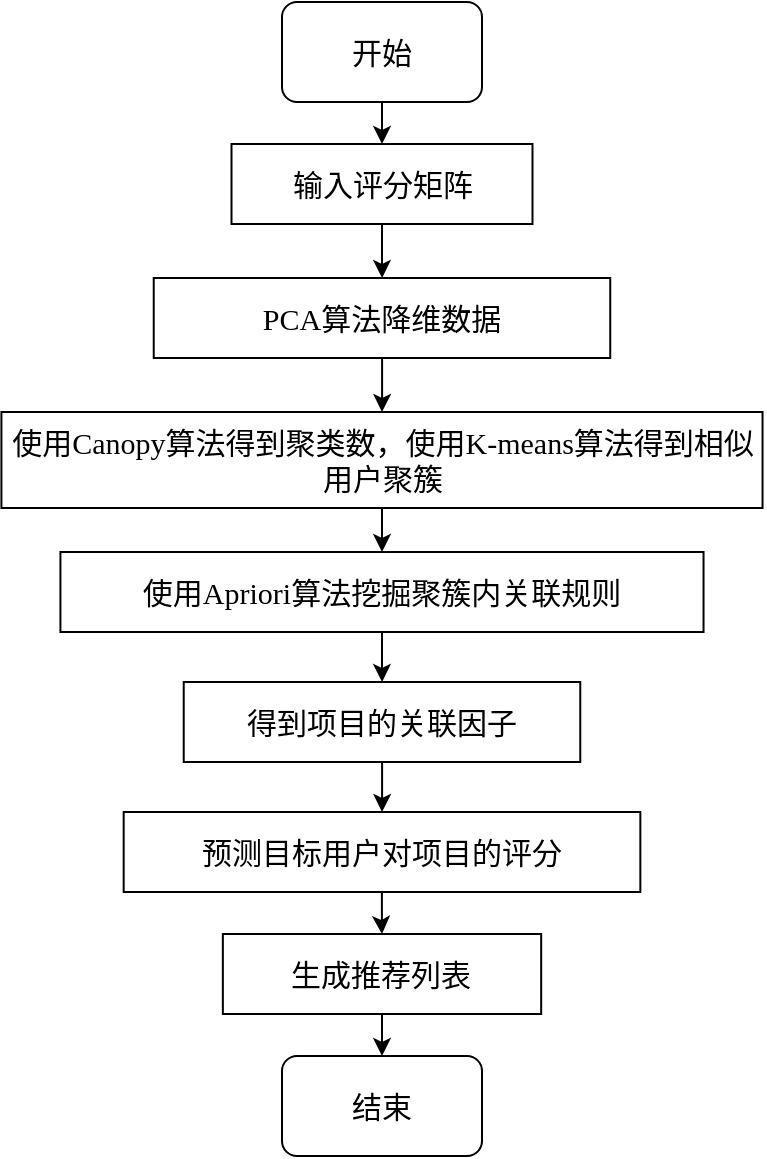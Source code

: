 <mxfile version="20.3.2" type="github">
  <diagram id="C5RBs43oDa-KdzZeNtuy" name="Page-1">
    <mxGraphModel dx="1421" dy="762" grid="0" gridSize="10" guides="1" tooltips="1" connect="1" arrows="1" fold="1" page="1" pageScale="1" pageWidth="3300" pageHeight="2339" math="0" shadow="0">
      <root>
        <mxCell id="WIyWlLk6GJQsqaUBKTNV-0" />
        <mxCell id="WIyWlLk6GJQsqaUBKTNV-1" parent="WIyWlLk6GJQsqaUBKTNV-0" />
        <mxCell id="Zu6oLmDhKKCL5ZHN-sH_-3" style="edgeStyle=orthogonalEdgeStyle;rounded=0;orthogonalLoop=1;jettySize=auto;html=1;exitX=0.5;exitY=1;exitDx=0;exitDy=0;entryX=0.5;entryY=0;entryDx=0;entryDy=0;fontFamily=Verdana;fontSize=15;fontStyle=0;spacing=2;" edge="1" parent="WIyWlLk6GJQsqaUBKTNV-1" source="Zu6oLmDhKKCL5ZHN-sH_-0" target="Zu6oLmDhKKCL5ZHN-sH_-1">
          <mxGeometry relative="1" as="geometry" />
        </mxCell>
        <mxCell id="Zu6oLmDhKKCL5ZHN-sH_-0" value="&lt;font style=&quot;font-size: 15px;&quot;&gt;开始&lt;/font&gt;" style="rounded=1;whiteSpace=wrap;html=1;fontSize=15;fontStyle=0;spacing=2;" vertex="1" parent="WIyWlLk6GJQsqaUBKTNV-1">
          <mxGeometry x="365" y="41" width="100" height="50" as="geometry" />
        </mxCell>
        <mxCell id="Zu6oLmDhKKCL5ZHN-sH_-5" style="edgeStyle=orthogonalEdgeStyle;rounded=0;orthogonalLoop=1;jettySize=auto;html=1;exitX=0.5;exitY=1;exitDx=0;exitDy=0;fontFamily=Verdana;fontSize=15;fontStyle=0;spacing=2;" edge="1" parent="WIyWlLk6GJQsqaUBKTNV-1" source="Zu6oLmDhKKCL5ZHN-sH_-1" target="Zu6oLmDhKKCL5ZHN-sH_-4">
          <mxGeometry relative="1" as="geometry" />
        </mxCell>
        <mxCell id="Zu6oLmDhKKCL5ZHN-sH_-1" value="输入评分矩阵" style="rounded=0;whiteSpace=wrap;html=1;fontFamily=Verdana;fontSize=15;fontStyle=0;spacing=2;" vertex="1" parent="WIyWlLk6GJQsqaUBKTNV-1">
          <mxGeometry x="339.75" y="112" width="150.5" height="40" as="geometry" />
        </mxCell>
        <mxCell id="Zu6oLmDhKKCL5ZHN-sH_-7" value="" style="edgeStyle=orthogonalEdgeStyle;rounded=0;orthogonalLoop=1;jettySize=auto;html=1;fontFamily=Verdana;fontSize=15;fontStyle=0;spacing=2;" edge="1" parent="WIyWlLk6GJQsqaUBKTNV-1" source="Zu6oLmDhKKCL5ZHN-sH_-4" target="Zu6oLmDhKKCL5ZHN-sH_-6">
          <mxGeometry relative="1" as="geometry" />
        </mxCell>
        <mxCell id="Zu6oLmDhKKCL5ZHN-sH_-4" value="PCA算法降维数据" style="rounded=0;whiteSpace=wrap;html=1;fontFamily=Verdana;fontSize=15;fontStyle=0;spacing=2;" vertex="1" parent="WIyWlLk6GJQsqaUBKTNV-1">
          <mxGeometry x="300.87" y="179" width="228.25" height="40" as="geometry" />
        </mxCell>
        <mxCell id="Zu6oLmDhKKCL5ZHN-sH_-9" value="" style="edgeStyle=orthogonalEdgeStyle;rounded=0;orthogonalLoop=1;jettySize=auto;html=1;fontFamily=Verdana;fontSize=15;fontStyle=0;spacing=2;" edge="1" parent="WIyWlLk6GJQsqaUBKTNV-1" source="Zu6oLmDhKKCL5ZHN-sH_-6" target="Zu6oLmDhKKCL5ZHN-sH_-8">
          <mxGeometry relative="1" as="geometry" />
        </mxCell>
        <mxCell id="Zu6oLmDhKKCL5ZHN-sH_-6" value="使用Canopy算法得到聚类数，使用K-means算法得到相似用户聚簇" style="rounded=0;whiteSpace=wrap;html=1;fontFamily=Verdana;fontSize=15;fontStyle=0;spacing=2;" vertex="1" parent="WIyWlLk6GJQsqaUBKTNV-1">
          <mxGeometry x="224.71" y="246" width="380.56" height="48" as="geometry" />
        </mxCell>
        <mxCell id="Zu6oLmDhKKCL5ZHN-sH_-26" value="" style="edgeStyle=orthogonalEdgeStyle;rounded=0;orthogonalLoop=1;jettySize=auto;html=1;fontFamily=Verdana;fontSize=15;fontStyle=0;spacing=2;" edge="1" parent="WIyWlLk6GJQsqaUBKTNV-1" source="Zu6oLmDhKKCL5ZHN-sH_-8" target="Zu6oLmDhKKCL5ZHN-sH_-25">
          <mxGeometry relative="1" as="geometry" />
        </mxCell>
        <mxCell id="Zu6oLmDhKKCL5ZHN-sH_-8" value="使用Apriori算法挖掘聚簇内关联规则" style="rounded=0;whiteSpace=wrap;html=1;fontFamily=Verdana;fontSize=15;fontStyle=0;spacing=2;" vertex="1" parent="WIyWlLk6GJQsqaUBKTNV-1">
          <mxGeometry x="254.21" y="316" width="321.56" height="40" as="geometry" />
        </mxCell>
        <mxCell id="Zu6oLmDhKKCL5ZHN-sH_-20" value="" style="edgeStyle=orthogonalEdgeStyle;rounded=0;orthogonalLoop=1;jettySize=auto;html=1;fontFamily=Verdana;fontSize=15;fontStyle=0;spacing=2;" edge="1" parent="WIyWlLk6GJQsqaUBKTNV-1" source="Zu6oLmDhKKCL5ZHN-sH_-12" target="Zu6oLmDhKKCL5ZHN-sH_-19">
          <mxGeometry relative="1" as="geometry" />
        </mxCell>
        <mxCell id="Zu6oLmDhKKCL5ZHN-sH_-12" value="预测目标用户对项目的评分" style="rounded=0;whiteSpace=wrap;html=1;fontFamily=Verdana;fontSize=15;fontStyle=0;spacing=2;" vertex="1" parent="WIyWlLk6GJQsqaUBKTNV-1">
          <mxGeometry x="285.84" y="446" width="258.33" height="40" as="geometry" />
        </mxCell>
        <mxCell id="Zu6oLmDhKKCL5ZHN-sH_-22" value="" style="edgeStyle=orthogonalEdgeStyle;rounded=0;orthogonalLoop=1;jettySize=auto;html=1;fontFamily=Verdana;fontSize=15;fontStyle=0;spacing=2;" edge="1" parent="WIyWlLk6GJQsqaUBKTNV-1" source="Zu6oLmDhKKCL5ZHN-sH_-19" target="Zu6oLmDhKKCL5ZHN-sH_-21">
          <mxGeometry relative="1" as="geometry" />
        </mxCell>
        <mxCell id="Zu6oLmDhKKCL5ZHN-sH_-19" value="生成推荐列表" style="rounded=0;whiteSpace=wrap;html=1;fontFamily=Verdana;fontSize=15;fontStyle=0;spacing=2;" vertex="1" parent="WIyWlLk6GJQsqaUBKTNV-1">
          <mxGeometry x="335.43" y="507" width="159.16" height="40" as="geometry" />
        </mxCell>
        <mxCell id="Zu6oLmDhKKCL5ZHN-sH_-21" value="&lt;font style=&quot;font-size: 15px;&quot;&gt;结束&lt;/font&gt;" style="rounded=1;whiteSpace=wrap;html=1;fontSize=15;fontStyle=0;spacing=2;" vertex="1" parent="WIyWlLk6GJQsqaUBKTNV-1">
          <mxGeometry x="365.0" y="568" width="100" height="50" as="geometry" />
        </mxCell>
        <mxCell id="Zu6oLmDhKKCL5ZHN-sH_-28" style="edgeStyle=orthogonalEdgeStyle;rounded=0;orthogonalLoop=1;jettySize=auto;html=1;entryX=0.5;entryY=0;entryDx=0;entryDy=0;fontFamily=Verdana;fontSize=15;fontStyle=0;spacing=2;" edge="1" parent="WIyWlLk6GJQsqaUBKTNV-1" source="Zu6oLmDhKKCL5ZHN-sH_-25" target="Zu6oLmDhKKCL5ZHN-sH_-12">
          <mxGeometry relative="1" as="geometry" />
        </mxCell>
        <mxCell id="Zu6oLmDhKKCL5ZHN-sH_-25" value="得到项目的关联因子" style="rounded=0;whiteSpace=wrap;html=1;fontFamily=Verdana;fontSize=15;fontStyle=0;spacing=2;" vertex="1" parent="WIyWlLk6GJQsqaUBKTNV-1">
          <mxGeometry x="315.86" y="381" width="198.27" height="40" as="geometry" />
        </mxCell>
      </root>
    </mxGraphModel>
  </diagram>
</mxfile>
